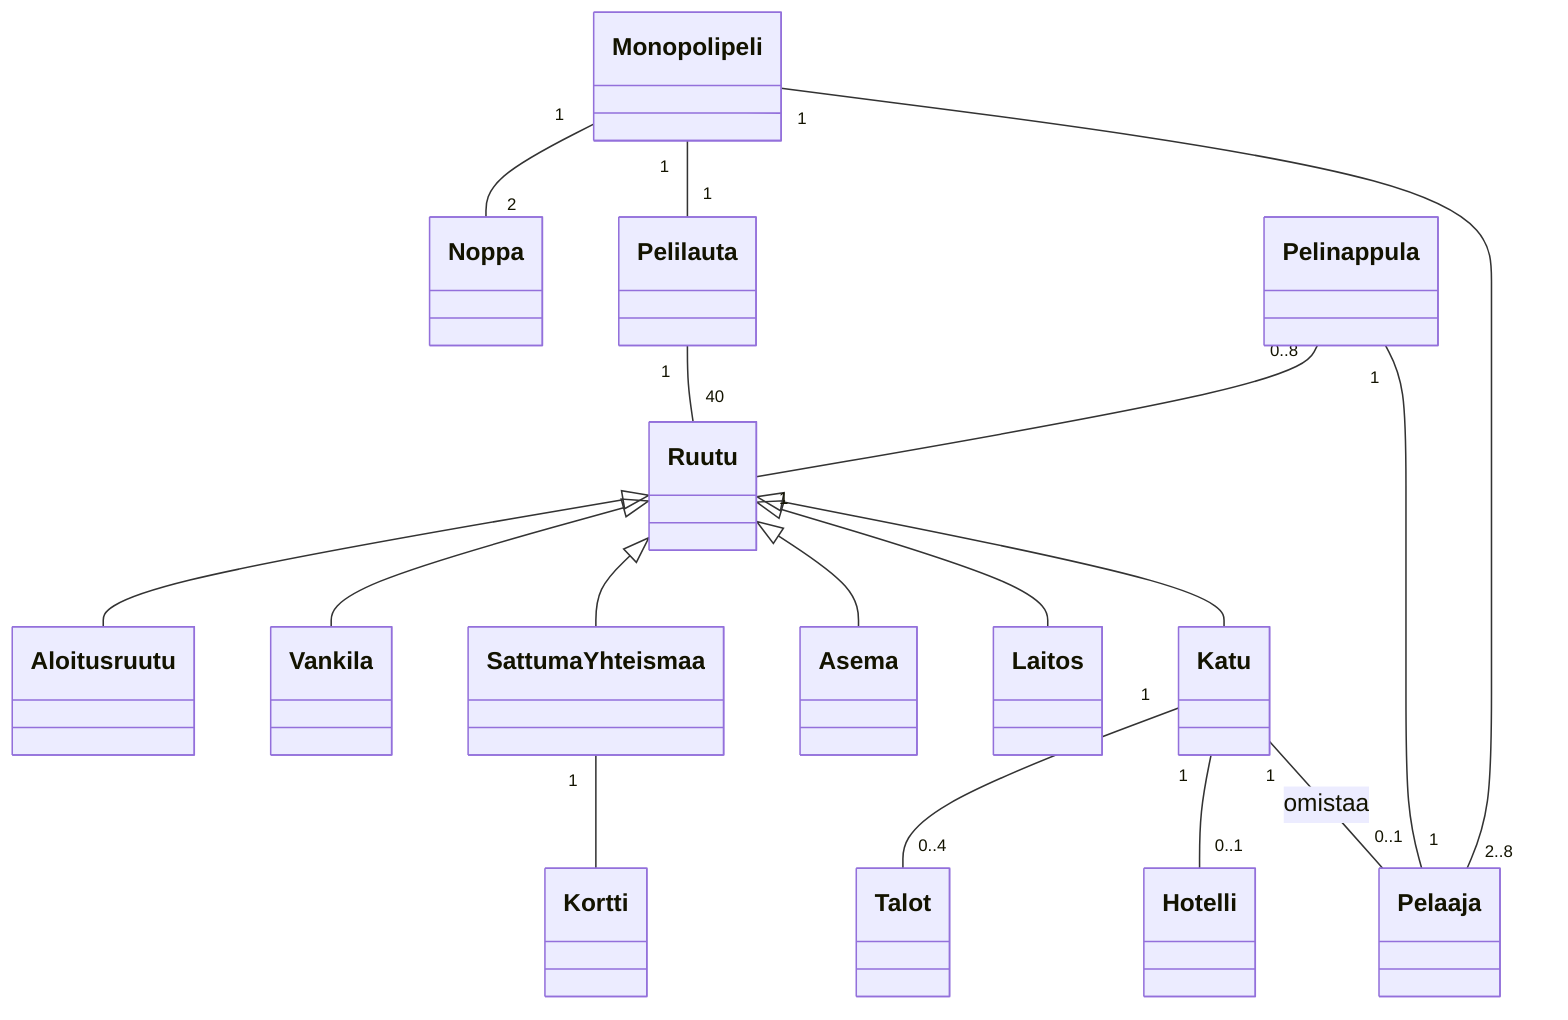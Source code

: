 classDiagram
    Monopolipeli "1" -- "2" Noppa
    Monopolipeli "1" -- "1" Pelilauta
    Pelilauta "1" -- "40" Ruutu
    Ruutu <|-- Aloitusruutu
    Ruutu <|-- Vankila
    Ruutu <|-- SattumaYhteismaa
    Ruutu <|-- Asema
    Ruutu <|-- Laitos
    Ruutu <|-- Katu
    SattumaYhteismaa "1" -- "" Kortti
    Katu "1" -- "0..4" Talot
    Katu "1" -- "0..1" Hotelli
    Katu "1" -- "0..1" Pelaaja : omistaa
    Pelaaja "2..8" -- "1" Monopolipeli
    Pelinappula "1" -- "1" Pelaaja
    Pelinappula "0..8" -- "1" Ruutu